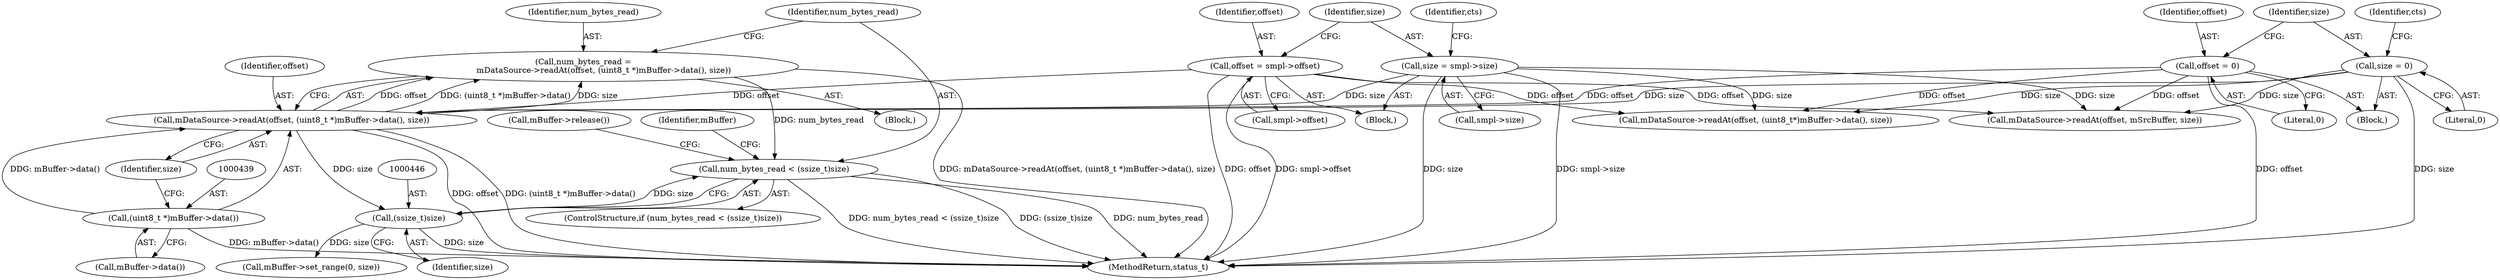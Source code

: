 digraph "0_Android_d48f0f145f8f0f4472bc0af668ac9a8bce44ba9b@API" {
"1000443" [label="(Call,num_bytes_read < (ssize_t)size)"];
"1000434" [label="(Call,num_bytes_read =\n                mDataSource->readAt(offset, (uint8_t *)mBuffer->data(), size))"];
"1000436" [label="(Call,mDataSource->readAt(offset, (uint8_t *)mBuffer->data(), size))"];
"1000327" [label="(Call,offset = smpl->offset)"];
"1000260" [label="(Call,offset = 0)"];
"1000438" [label="(Call,(uint8_t *)mBuffer->data())"];
"1000332" [label="(Call,size = smpl->size)"];
"1000264" [label="(Call,size = 0)"];
"1000445" [label="(Call,(ssize_t)size)"];
"1000629" [label="(Call,mDataSource->readAt(offset, mSrcBuffer, size))"];
"1000105" [label="(Block,)"];
"1000437" [label="(Identifier,offset)"];
"1000444" [label="(Identifier,num_bytes_read)"];
"1000830" [label="(MethodReturn,status_t)"];
"1000441" [label="(Identifier,size)"];
"1000438" [label="(Call,(uint8_t *)mBuffer->data())"];
"1000443" [label="(Call,num_bytes_read < (ssize_t)size)"];
"1000261" [label="(Identifier,offset)"];
"1000266" [label="(Literal,0)"];
"1000432" [label="(Block,)"];
"1000334" [label="(Call,smpl->size)"];
"1000260" [label="(Call,offset = 0)"];
"1000327" [label="(Call,offset = smpl->offset)"];
"1000435" [label="(Identifier,num_bytes_read)"];
"1000338" [label="(Identifier,cts)"];
"1000445" [label="(Call,(ssize_t)size)"];
"1000619" [label="(Call,mDataSource->readAt(offset, (uint8_t*)mBuffer->data(), size))"];
"1000440" [label="(Call,mBuffer->data())"];
"1000265" [label="(Identifier,size)"];
"1000449" [label="(Call,mBuffer->release())"];
"1000328" [label="(Identifier,offset)"];
"1000283" [label="(Block,)"];
"1000269" [label="(Identifier,cts)"];
"1000329" [label="(Call,smpl->offset)"];
"1000332" [label="(Call,size = smpl->size)"];
"1000461" [label="(Call,mBuffer->set_range(0, size))"];
"1000434" [label="(Call,num_bytes_read =\n                mDataSource->readAt(offset, (uint8_t *)mBuffer->data(), size))"];
"1000264" [label="(Call,size = 0)"];
"1000442" [label="(ControlStructure,if (num_bytes_read < (ssize_t)size))"];
"1000459" [label="(Identifier,mBuffer)"];
"1000333" [label="(Identifier,size)"];
"1000262" [label="(Literal,0)"];
"1000447" [label="(Identifier,size)"];
"1000436" [label="(Call,mDataSource->readAt(offset, (uint8_t *)mBuffer->data(), size))"];
"1000443" -> "1000442"  [label="AST: "];
"1000443" -> "1000445"  [label="CFG: "];
"1000444" -> "1000443"  [label="AST: "];
"1000445" -> "1000443"  [label="AST: "];
"1000449" -> "1000443"  [label="CFG: "];
"1000459" -> "1000443"  [label="CFG: "];
"1000443" -> "1000830"  [label="DDG: num_bytes_read < (ssize_t)size"];
"1000443" -> "1000830"  [label="DDG: (ssize_t)size"];
"1000443" -> "1000830"  [label="DDG: num_bytes_read"];
"1000434" -> "1000443"  [label="DDG: num_bytes_read"];
"1000445" -> "1000443"  [label="DDG: size"];
"1000434" -> "1000432"  [label="AST: "];
"1000434" -> "1000436"  [label="CFG: "];
"1000435" -> "1000434"  [label="AST: "];
"1000436" -> "1000434"  [label="AST: "];
"1000444" -> "1000434"  [label="CFG: "];
"1000434" -> "1000830"  [label="DDG: mDataSource->readAt(offset, (uint8_t *)mBuffer->data(), size)"];
"1000436" -> "1000434"  [label="DDG: offset"];
"1000436" -> "1000434"  [label="DDG: (uint8_t *)mBuffer->data()"];
"1000436" -> "1000434"  [label="DDG: size"];
"1000436" -> "1000441"  [label="CFG: "];
"1000437" -> "1000436"  [label="AST: "];
"1000438" -> "1000436"  [label="AST: "];
"1000441" -> "1000436"  [label="AST: "];
"1000436" -> "1000830"  [label="DDG: offset"];
"1000436" -> "1000830"  [label="DDG: (uint8_t *)mBuffer->data()"];
"1000327" -> "1000436"  [label="DDG: offset"];
"1000260" -> "1000436"  [label="DDG: offset"];
"1000438" -> "1000436"  [label="DDG: mBuffer->data()"];
"1000332" -> "1000436"  [label="DDG: size"];
"1000264" -> "1000436"  [label="DDG: size"];
"1000436" -> "1000445"  [label="DDG: size"];
"1000327" -> "1000283"  [label="AST: "];
"1000327" -> "1000329"  [label="CFG: "];
"1000328" -> "1000327"  [label="AST: "];
"1000329" -> "1000327"  [label="AST: "];
"1000333" -> "1000327"  [label="CFG: "];
"1000327" -> "1000830"  [label="DDG: offset"];
"1000327" -> "1000830"  [label="DDG: smpl->offset"];
"1000327" -> "1000619"  [label="DDG: offset"];
"1000327" -> "1000629"  [label="DDG: offset"];
"1000260" -> "1000105"  [label="AST: "];
"1000260" -> "1000262"  [label="CFG: "];
"1000261" -> "1000260"  [label="AST: "];
"1000262" -> "1000260"  [label="AST: "];
"1000265" -> "1000260"  [label="CFG: "];
"1000260" -> "1000830"  [label="DDG: offset"];
"1000260" -> "1000619"  [label="DDG: offset"];
"1000260" -> "1000629"  [label="DDG: offset"];
"1000438" -> "1000440"  [label="CFG: "];
"1000439" -> "1000438"  [label="AST: "];
"1000440" -> "1000438"  [label="AST: "];
"1000441" -> "1000438"  [label="CFG: "];
"1000438" -> "1000830"  [label="DDG: mBuffer->data()"];
"1000332" -> "1000283"  [label="AST: "];
"1000332" -> "1000334"  [label="CFG: "];
"1000333" -> "1000332"  [label="AST: "];
"1000334" -> "1000332"  [label="AST: "];
"1000338" -> "1000332"  [label="CFG: "];
"1000332" -> "1000830"  [label="DDG: smpl->size"];
"1000332" -> "1000830"  [label="DDG: size"];
"1000332" -> "1000619"  [label="DDG: size"];
"1000332" -> "1000629"  [label="DDG: size"];
"1000264" -> "1000105"  [label="AST: "];
"1000264" -> "1000266"  [label="CFG: "];
"1000265" -> "1000264"  [label="AST: "];
"1000266" -> "1000264"  [label="AST: "];
"1000269" -> "1000264"  [label="CFG: "];
"1000264" -> "1000830"  [label="DDG: size"];
"1000264" -> "1000619"  [label="DDG: size"];
"1000264" -> "1000629"  [label="DDG: size"];
"1000445" -> "1000447"  [label="CFG: "];
"1000446" -> "1000445"  [label="AST: "];
"1000447" -> "1000445"  [label="AST: "];
"1000445" -> "1000830"  [label="DDG: size"];
"1000445" -> "1000461"  [label="DDG: size"];
}
